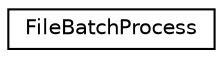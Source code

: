 digraph "类继承关系图"
{
  edge [fontname="Helvetica",fontsize="10",labelfontname="Helvetica",labelfontsize="10"];
  node [fontname="Helvetica",fontsize="10",shape=record];
  rankdir="LR";
  Node0 [label="FileBatchProcess",height=0.2,width=0.4,color="black", fillcolor="white", style="filled",URL="$class_file_batch_process.html"];
}
